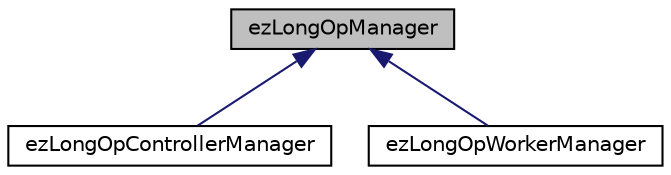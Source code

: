 digraph "ezLongOpManager"
{
 // LATEX_PDF_SIZE
  edge [fontname="Helvetica",fontsize="10",labelfontname="Helvetica",labelfontsize="10"];
  node [fontname="Helvetica",fontsize="10",shape=record];
  Node1 [label="ezLongOpManager",height=0.2,width=0.4,color="black", fillcolor="grey75", style="filled", fontcolor="black",tooltip="Base class with shared functionality for ezLongOpControllerManager and ezLongOpWorkerManager."];
  Node1 -> Node2 [dir="back",color="midnightblue",fontsize="10",style="solid",fontname="Helvetica"];
  Node2 [label="ezLongOpControllerManager",height=0.2,width=0.4,color="black", fillcolor="white", style="filled",URL="$dd/d69/classez_long_op_controller_manager.htm",tooltip="The LongOp controller is active in the editor process and manages which long ops are available,..."];
  Node1 -> Node3 [dir="back",color="midnightblue",fontsize="10",style="solid",fontname="Helvetica"];
  Node3 [label="ezLongOpWorkerManager",height=0.2,width=0.4,color="black", fillcolor="white", style="filled",URL="$d6/d8e/classez_long_op_worker_manager.htm",tooltip="The LongOp worker manager is active in the engine process of the editor."];
}
